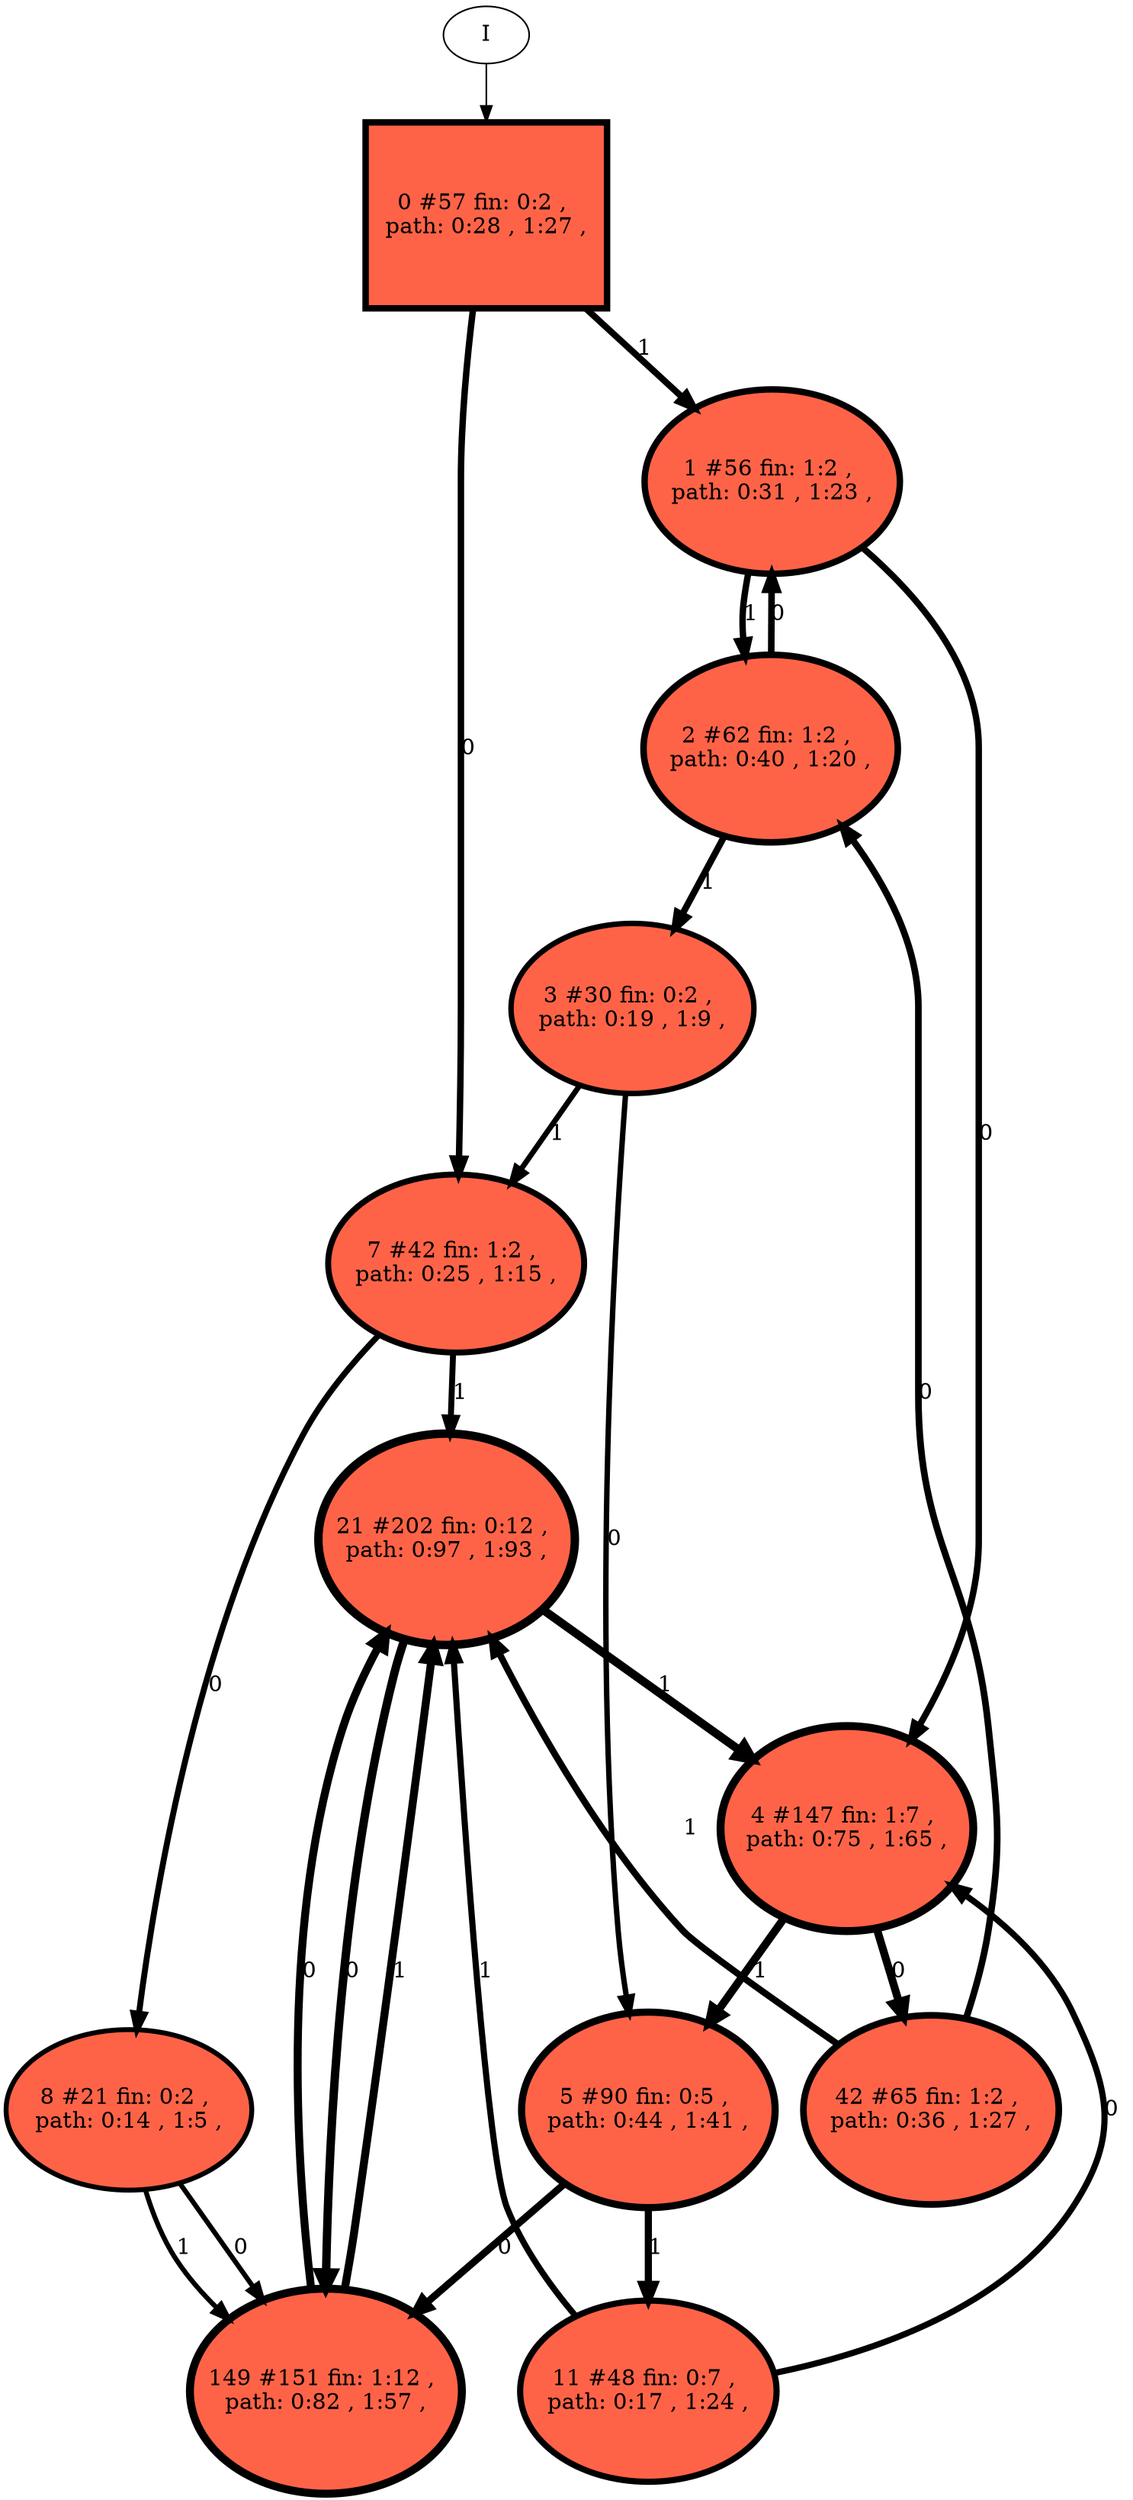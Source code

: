 // produced with flexfringe // 
digraph DFA {
	0 [label="root" shape=box];
		I -> 0;
	0 [ label="0 #57 fin: 0:2 , 
 path: 0:28 , 1:27 , " , style=filled, fillcolor="tomato", width=1.62145, height=1.62145, penwidth=4.06044];
		0 -> 1 [label="1 " , penwidth=4.06044 ];
		0 -> 7 [label="0 " , penwidth=4.06044 ];
	1 [ label="1 #56 fin: 1:2 , 
 path: 0:31 , 1:23 , " , style=filled, fillcolor="tomato", width=1.61801, height=1.61801, penwidth=4.04305];
		1 -> 2 [label="1 " , penwidth=4.04305 ];
		1 -> 4 [label="0 " , penwidth=4.04305 ];
	7 [ label="7 #42 fin: 1:2 , 
 path: 0:25 , 1:15 , " , style=filled, fillcolor="tomato", width=1.5605, height=1.5605, penwidth=3.7612];
		7 -> 21 [label="1 " , penwidth=3.7612 ];
		7 -> 8 [label="0 " , penwidth=3.7612 ];
	2 [ label="2 #62 fin: 1:2 , 
 path: 0:40 , 1:20 , " , style=filled, fillcolor="tomato", width=1.63766, height=1.63766, penwidth=4.14313];
		2 -> 3 [label="1 " , penwidth=4.14313 ];
		2 -> 1 [label="0 " , penwidth=4.14313 ];
	4 [ label="4 #147 fin: 1:7 , 
 path: 0:75 , 1:65 , " , style=filled, fillcolor="tomato", width=1.79129, height=1.79129, penwidth=4.99721];
		4 -> 5 [label="1 " , penwidth=4.99721 ];
		4 -> 42 [label="0 " , penwidth=4.99721 ];
	21 [ label="21 #202 fin: 0:12 , 
 path: 0:97 , 1:93 , " , style=filled, fillcolor="tomato", width=1.84264, height=1.84264, penwidth=5.31321];
		21 -> 4 [label="1 " , penwidth=5.31321 ];
		21 -> 149 [label="0 " , penwidth=5.31321 ];
	8 [ label="8 #21 fin: 0:2 , 
 path: 0:14 , 1:5 , " , style=filled, fillcolor="tomato", width=1.4088, height=1.4088, penwidth=3.09104];
		8 -> 149 [label="1 " , penwidth=3.09104 ];
		8 -> 149 [label="0 " , penwidth=3.09104 ];
	3 [ label="3 #30 fin: 0:2 , 
 path: 0:19 , 1:9 , " , style=filled, fillcolor="tomato", width=1.4893, height=1.4893, penwidth=3.43399];
		3 -> 7 [label="1 " , penwidth=3.43399 ];
		3 -> 5 [label="0 " , penwidth=3.43399 ];
	5 [ label="5 #90 fin: 0:5 , 
 path: 0:44 , 1:41 , " , style=filled, fillcolor="tomato", width=1.70672, height=1.70672, penwidth=4.51086];
		5 -> 11 [label="1 " , penwidth=4.51086 ];
		5 -> 149 [label="0 " , penwidth=4.51086 ];
	42 [ label="42 #65 fin: 1:2 , 
 path: 0:36 , 1:27 , " , style=filled, fillcolor="tomato", width=1.64667, height=1.64667, penwidth=4.18965];
		42 -> 21 [label="1 " , penwidth=4.18965 ];
		42 -> 2 [label="0 " , penwidth=4.18965 ];
	149 [ label="149 #151 fin: 1:12 , 
 path: 0:82 , 1:57 , " , style=filled, fillcolor="tomato", width=1.79573, height=1.79573, penwidth=5.02388];
		149 -> 21 [label="1 " , penwidth=5.02388 ];
		149 -> 21 [label="0 " , penwidth=5.02388 ];
	11 [ label="11 #48 fin: 0:7 , 
 path: 0:17 , 1:24 , " , style=filled, fillcolor="tomato", width=1.58756, height=1.58756, penwidth=3.89182];
		11 -> 21 [label="1 " , penwidth=3.89182 ];
		11 -> 4 [label="0 " , penwidth=3.89182 ];
}
